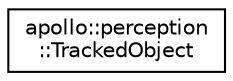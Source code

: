 digraph "Graphical Class Hierarchy"
{
  edge [fontname="Helvetica",fontsize="10",labelfontname="Helvetica",labelfontsize="10"];
  node [fontname="Helvetica",fontsize="10",shape=record];
  rankdir="LR";
  Node1 [label="apollo::perception\l::TrackedObject",height=0.2,width=0.4,color="black", fillcolor="white", style="filled",URL="$structapollo_1_1perception_1_1TrackedObject.html"];
}
